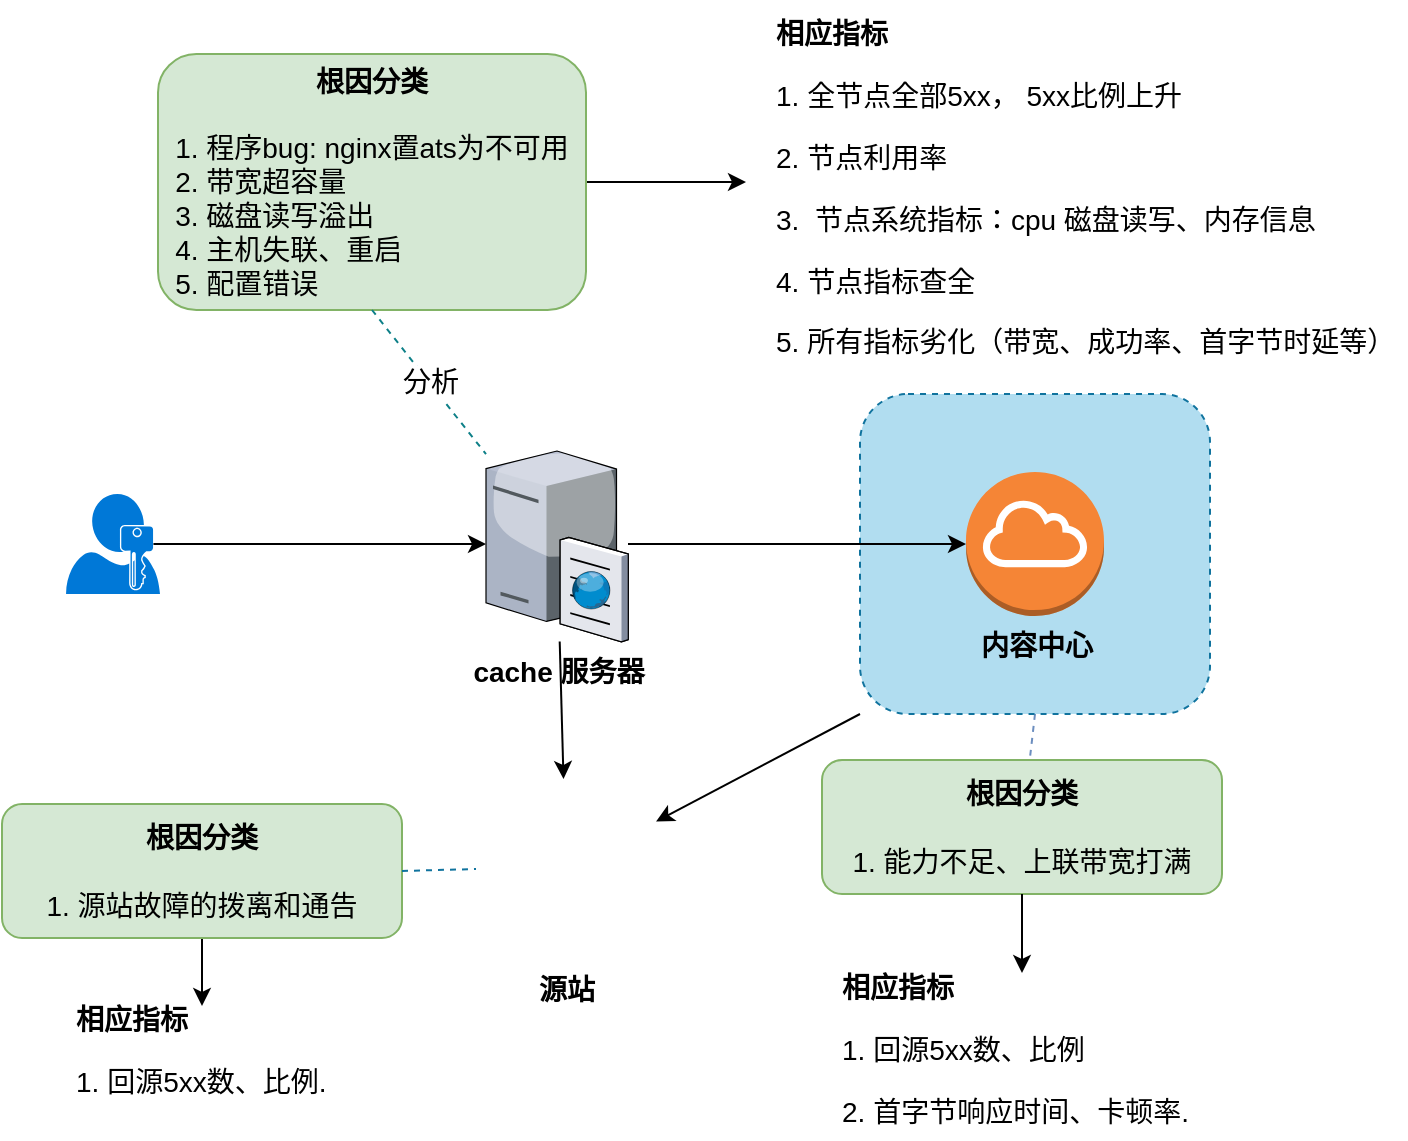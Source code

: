 <mxfile version="12.6.5" type="github">
  <diagram id="TThq8IHbP9kn73CA3B07" name="Page-1">
    <mxGraphModel dx="1008" dy="1542" grid="0" gridSize="10" guides="1" tooltips="1" connect="1" arrows="1" fold="1" page="1" pageScale="1" pageWidth="827" pageHeight="1169" math="0" shadow="0">
      <root>
        <mxCell id="0"/>
        <mxCell id="1" parent="0"/>
        <mxCell id="cwsz-4PDzz_ghPZ8ZxQP-35" style="edgeStyle=none;rounded=0;orthogonalLoop=1;jettySize=auto;html=1;exitX=0.5;exitY=1;exitDx=0;exitDy=0;fontSize=14;fillColor=#dae8fc;strokeColor=#6c8ebf;dashed=1;endArrow=none;endFill=0;" edge="1" parent="1" source="cwsz-4PDzz_ghPZ8ZxQP-16" target="cwsz-4PDzz_ghPZ8ZxQP-31">
          <mxGeometry relative="1" as="geometry"/>
        </mxCell>
        <mxCell id="cwsz-4PDzz_ghPZ8ZxQP-39" style="edgeStyle=none;rounded=0;orthogonalLoop=1;jettySize=auto;html=1;exitX=0;exitY=1;exitDx=0;exitDy=0;endArrow=classic;endFill=1;fontSize=14;" edge="1" parent="1" source="cwsz-4PDzz_ghPZ8ZxQP-16" target="cwsz-4PDzz_ghPZ8ZxQP-8">
          <mxGeometry relative="1" as="geometry"/>
        </mxCell>
        <mxCell id="cwsz-4PDzz_ghPZ8ZxQP-16" value="" style="rounded=1;whiteSpace=wrap;html=1;dashed=1;fillColor=#b1ddf0;strokeColor=#10739e;fontSize=14;" vertex="1" parent="1">
          <mxGeometry x="507" y="80" width="175" height="160" as="geometry"/>
        </mxCell>
        <mxCell id="cwsz-4PDzz_ghPZ8ZxQP-4" style="edgeStyle=orthogonalEdgeStyle;rounded=0;orthogonalLoop=1;jettySize=auto;html=1;exitX=0.93;exitY=0.5;exitDx=0;exitDy=0;exitPerimeter=0;curved=1;fontSize=14;" edge="1" parent="1" source="cwsz-4PDzz_ghPZ8ZxQP-1" target="cwsz-4PDzz_ghPZ8ZxQP-2">
          <mxGeometry relative="1" as="geometry"/>
        </mxCell>
        <mxCell id="cwsz-4PDzz_ghPZ8ZxQP-1" value="" style="aspect=fixed;pointerEvents=1;shadow=0;dashed=0;html=1;strokeColor=none;labelPosition=center;verticalLabelPosition=bottom;verticalAlign=top;align=center;shape=mxgraph.mscae.enterprise.user_permissions;fillColor=#0078D7;fontSize=14;" vertex="1" parent="1">
          <mxGeometry x="110" y="130" width="47" height="50" as="geometry"/>
        </mxCell>
        <mxCell id="cwsz-4PDzz_ghPZ8ZxQP-2" value="&lt;b style=&quot;font-size: 14px;&quot;&gt;cache 服务器&lt;/b&gt;" style="verticalLabelPosition=bottom;aspect=fixed;html=1;verticalAlign=top;strokeColor=none;align=center;outlineConnect=0;shape=mxgraph.citrix.cache_server;fontSize=14;" vertex="1" parent="1">
          <mxGeometry x="320" y="106.25" width="71" height="97.5" as="geometry"/>
        </mxCell>
        <mxCell id="cwsz-4PDzz_ghPZ8ZxQP-3" value="&lt;b style=&quot;font-size: 14px;&quot;&gt;内容中心&lt;/b&gt;" style="outlineConnect=0;dashed=0;verticalLabelPosition=bottom;verticalAlign=top;align=center;html=1;shape=mxgraph.aws3.internet_gateway;fillColor=#F58536;gradientColor=none;fontSize=14;" vertex="1" parent="1">
          <mxGeometry x="560" y="119" width="69" height="72" as="geometry"/>
        </mxCell>
        <mxCell id="cwsz-4PDzz_ghPZ8ZxQP-6" value="" style="endArrow=classic;html=1;fontSize=14;" edge="1" parent="1" source="cwsz-4PDzz_ghPZ8ZxQP-2" target="cwsz-4PDzz_ghPZ8ZxQP-3">
          <mxGeometry width="50" height="50" relative="1" as="geometry">
            <mxPoint x="110" y="300" as="sourcePoint"/>
            <mxPoint x="160" y="250" as="targetPoint"/>
          </mxGeometry>
        </mxCell>
        <mxCell id="cwsz-4PDzz_ghPZ8ZxQP-8" value="&lt;b style=&quot;font-size: 14px;&quot;&gt;源站&lt;/b&gt;" style="shape=image;html=1;verticalAlign=top;verticalLabelPosition=bottom;labelBackgroundColor=#ffffff;imageAspect=0;aspect=fixed;image=https://cdn1.iconfinder.com/data/icons/social-media-glossy/512/57-OpenSource_open_source_social-128.png;fontSize=14;" vertex="1" parent="1">
          <mxGeometry x="315" y="272.5" width="90" height="90" as="geometry"/>
        </mxCell>
        <mxCell id="cwsz-4PDzz_ghPZ8ZxQP-9" value="" style="endArrow=classic;html=1;fontSize=14;" edge="1" parent="1" source="cwsz-4PDzz_ghPZ8ZxQP-2" target="cwsz-4PDzz_ghPZ8ZxQP-8">
          <mxGeometry width="50" height="50" relative="1" as="geometry">
            <mxPoint x="110" y="460" as="sourcePoint"/>
            <mxPoint x="160" y="410" as="targetPoint"/>
          </mxGeometry>
        </mxCell>
        <mxCell id="cwsz-4PDzz_ghPZ8ZxQP-34" style="edgeStyle=none;rounded=0;orthogonalLoop=1;jettySize=auto;html=1;exitX=0.5;exitY=0;exitDx=0;exitDy=0;fontSize=14;" edge="1" parent="1" source="cwsz-4PDzz_ghPZ8ZxQP-12" target="cwsz-4PDzz_ghPZ8ZxQP-17">
          <mxGeometry relative="1" as="geometry"/>
        </mxCell>
        <mxCell id="cwsz-4PDzz_ghPZ8ZxQP-12" value="&lt;b style=&quot;font-size: 14px;&quot;&gt;根因分类&lt;br style=&quot;font-size: 14px;&quot;&gt;&lt;/b&gt;&lt;br style=&quot;font-size: 14px;&quot;&gt;1.&amp;nbsp;源站故障的拨离和通告&lt;br style=&quot;font-size: 14px;&quot;&gt;" style="rounded=1;whiteSpace=wrap;html=1;fontSize=14;fillColor=#d5e8d4;strokeColor=#82b366;" vertex="1" parent="1">
          <mxGeometry x="78" y="285" width="200" height="67" as="geometry"/>
        </mxCell>
        <mxCell id="cwsz-4PDzz_ghPZ8ZxQP-17" value="&lt;h1 style=&quot;font-size: 14px;&quot;&gt;&lt;font style=&quot;font-size: 14px;&quot;&gt;相应指标&lt;/font&gt;&lt;/h1&gt;&lt;p style=&quot;font-size: 14px;&quot;&gt;1. 回源5xx数、比例.&lt;/p&gt;" style="text;html=1;strokeColor=none;fillColor=none;spacing=5;spacingTop=-20;whiteSpace=wrap;overflow=hidden;rounded=0;fontSize=14;" vertex="1" parent="1">
          <mxGeometry x="110" y="386" width="136" height="50" as="geometry"/>
        </mxCell>
        <mxCell id="cwsz-4PDzz_ghPZ8ZxQP-19" value="" style="rounded=0;orthogonalLoop=1;jettySize=auto;html=1;fontSize=14;" edge="1" parent="1" source="cwsz-4PDzz_ghPZ8ZxQP-20">
          <mxGeometry relative="1" as="geometry">
            <mxPoint x="450" y="-26" as="targetPoint"/>
          </mxGeometry>
        </mxCell>
        <mxCell id="cwsz-4PDzz_ghPZ8ZxQP-20" value="&lt;b style=&quot;font-size: 14px;&quot;&gt;根因分类&lt;br style=&quot;font-size: 14px;&quot;&gt;&lt;/b&gt;&lt;br style=&quot;font-size: 14px;&quot;&gt;&lt;div style=&quot;text-align: left; font-size: 14px;&quot;&gt;&lt;span style=&quot;font-size: 14px;&quot;&gt;1. 程序bug: nginx置ats为不可用&lt;/span&gt;&lt;/div&gt;&lt;div style=&quot;text-align: left; font-size: 14px;&quot;&gt;&lt;span style=&quot;font-size: 14px;&quot;&gt;2.&amp;nbsp;&lt;/span&gt;&lt;span style=&quot;font-size: 14px;&quot;&gt;带宽超容量&lt;/span&gt;&lt;/div&gt;&lt;div style=&quot;text-align: left; font-size: 14px;&quot;&gt;&lt;span style=&quot;font-size: 14px;&quot;&gt;3.&amp;nbsp;&lt;/span&gt;&lt;span style=&quot;font-size: 14px;&quot;&gt;磁盘读写溢出&lt;/span&gt;&lt;/div&gt;&lt;div style=&quot;text-align: left; font-size: 14px;&quot;&gt;4.&amp;nbsp;主机失联、重启&lt;/div&gt;&lt;div style=&quot;text-align: left; font-size: 14px;&quot;&gt;5.&amp;nbsp;配置错误&lt;/div&gt;" style="rounded=1;whiteSpace=wrap;html=1;fontSize=14;fillColor=#d5e8d4;strokeColor=#82b366;" vertex="1" parent="1">
          <mxGeometry x="156" y="-90" width="214" height="128" as="geometry"/>
        </mxCell>
        <mxCell id="cwsz-4PDzz_ghPZ8ZxQP-21" value="&lt;h1 style=&quot;font-size: 14px&quot;&gt;&lt;font style=&quot;font-size: 14px&quot;&gt;相应指标&lt;/font&gt;&lt;/h1&gt;&lt;p style=&quot;font-size: 14px&quot;&gt;1. 全节点全部5xx， 5xx比例上升&lt;/p&gt;&lt;p style=&quot;font-size: 14px&quot;&gt;2. 节点利用率&lt;/p&gt;&lt;p style=&quot;font-size: 14px&quot;&gt;3.&amp;nbsp; 节点系统指标：cpu 磁盘读写、内存信息&lt;/p&gt;&lt;p style=&quot;font-size: 14px&quot;&gt;4. 节点指标查全&lt;/p&gt;&lt;p style=&quot;font-size: 14px&quot;&gt;5. 所有指标劣化（带宽、成功率、首字节时延等）&lt;/p&gt;" style="text;html=1;strokeColor=none;fillColor=none;spacing=5;spacingTop=-20;whiteSpace=wrap;overflow=hidden;rounded=0;fontSize=14;align=left;" vertex="1" parent="1">
          <mxGeometry x="460" y="-107" width="320" height="187" as="geometry"/>
        </mxCell>
        <mxCell id="cwsz-4PDzz_ghPZ8ZxQP-23" value="分析" style="endArrow=none;dashed=1;html=1;exitX=0.5;exitY=1;exitDx=0;exitDy=0;fillColor=#b0e3e6;strokeColor=#0e8088;fontSize=14;" edge="1" parent="1" source="cwsz-4PDzz_ghPZ8ZxQP-20" target="cwsz-4PDzz_ghPZ8ZxQP-2">
          <mxGeometry width="50" height="50" relative="1" as="geometry">
            <mxPoint x="180" y="100" as="sourcePoint"/>
            <mxPoint x="230" y="50" as="targetPoint"/>
          </mxGeometry>
        </mxCell>
        <mxCell id="cwsz-4PDzz_ghPZ8ZxQP-24" value="" style="endArrow=none;dashed=1;html=1;fillColor=#b1ddf0;strokeColor=#10739e;fontSize=14;entryX=0;entryY=0.5;entryDx=0;entryDy=0;exitX=1;exitY=0.5;exitDx=0;exitDy=0;" edge="1" parent="1" source="cwsz-4PDzz_ghPZ8ZxQP-12" target="cwsz-4PDzz_ghPZ8ZxQP-8">
          <mxGeometry width="50" height="50" relative="1" as="geometry">
            <mxPoint x="-44" y="644.5" as="sourcePoint"/>
            <mxPoint x="224.182" y="417" as="targetPoint"/>
          </mxGeometry>
        </mxCell>
        <mxCell id="cwsz-4PDzz_ghPZ8ZxQP-30" style="edgeStyle=orthogonalEdgeStyle;curved=1;rounded=0;orthogonalLoop=1;jettySize=auto;html=1;exitX=1;exitY=0.5;exitDx=0;exitDy=0;fontSize=14;" edge="1" parent="1" source="cwsz-4PDzz_ghPZ8ZxQP-31">
          <mxGeometry relative="1" as="geometry">
            <mxPoint x="665.5" y="321" as="targetPoint"/>
          </mxGeometry>
        </mxCell>
        <mxCell id="cwsz-4PDzz_ghPZ8ZxQP-31" value="&lt;b style=&quot;font-size: 14px&quot;&gt;根因分类&lt;br style=&quot;font-size: 14px&quot;&gt;&lt;/b&gt;&lt;br style=&quot;font-size: 14px&quot;&gt;1. 能力不足、上联带宽打满" style="rounded=1;whiteSpace=wrap;html=1;fontSize=14;fillColor=#d5e8d4;strokeColor=#82b366;" vertex="1" parent="1">
          <mxGeometry x="488" y="263" width="200" height="67" as="geometry"/>
        </mxCell>
        <mxCell id="cwsz-4PDzz_ghPZ8ZxQP-32" value="&lt;h1 style=&quot;font-size: 14px&quot;&gt;&lt;font style=&quot;font-size: 14px&quot;&gt;相应指标&lt;/font&gt;&lt;/h1&gt;&lt;p style=&quot;font-size: 14px&quot;&gt;1. 回源5xx数、比例&lt;/p&gt;&lt;p style=&quot;font-size: 14px&quot;&gt;2. 首字节响应时间、卡顿率.&lt;/p&gt;" style="text;html=1;strokeColor=none;fillColor=none;spacing=5;spacingTop=-20;whiteSpace=wrap;overflow=hidden;rounded=0;fontSize=14;" vertex="1" parent="1">
          <mxGeometry x="493.25" y="369.5" width="189.5" height="83" as="geometry"/>
        </mxCell>
        <mxCell id="cwsz-4PDzz_ghPZ8ZxQP-33" style="edgeStyle=none;rounded=0;orthogonalLoop=1;jettySize=auto;html=1;exitX=0.5;exitY=1;exitDx=0;exitDy=0;fontSize=14;" edge="1" parent="1" source="cwsz-4PDzz_ghPZ8ZxQP-17" target="cwsz-4PDzz_ghPZ8ZxQP-17">
          <mxGeometry relative="1" as="geometry"/>
        </mxCell>
        <mxCell id="cwsz-4PDzz_ghPZ8ZxQP-38" style="edgeStyle=none;rounded=0;orthogonalLoop=1;jettySize=auto;html=1;exitX=0.5;exitY=1;exitDx=0;exitDy=0;entryX=0.5;entryY=0;entryDx=0;entryDy=0;endArrow=classic;endFill=1;fontSize=14;" edge="1" parent="1" source="cwsz-4PDzz_ghPZ8ZxQP-31" target="cwsz-4PDzz_ghPZ8ZxQP-32">
          <mxGeometry relative="1" as="geometry"/>
        </mxCell>
      </root>
    </mxGraphModel>
  </diagram>
</mxfile>
